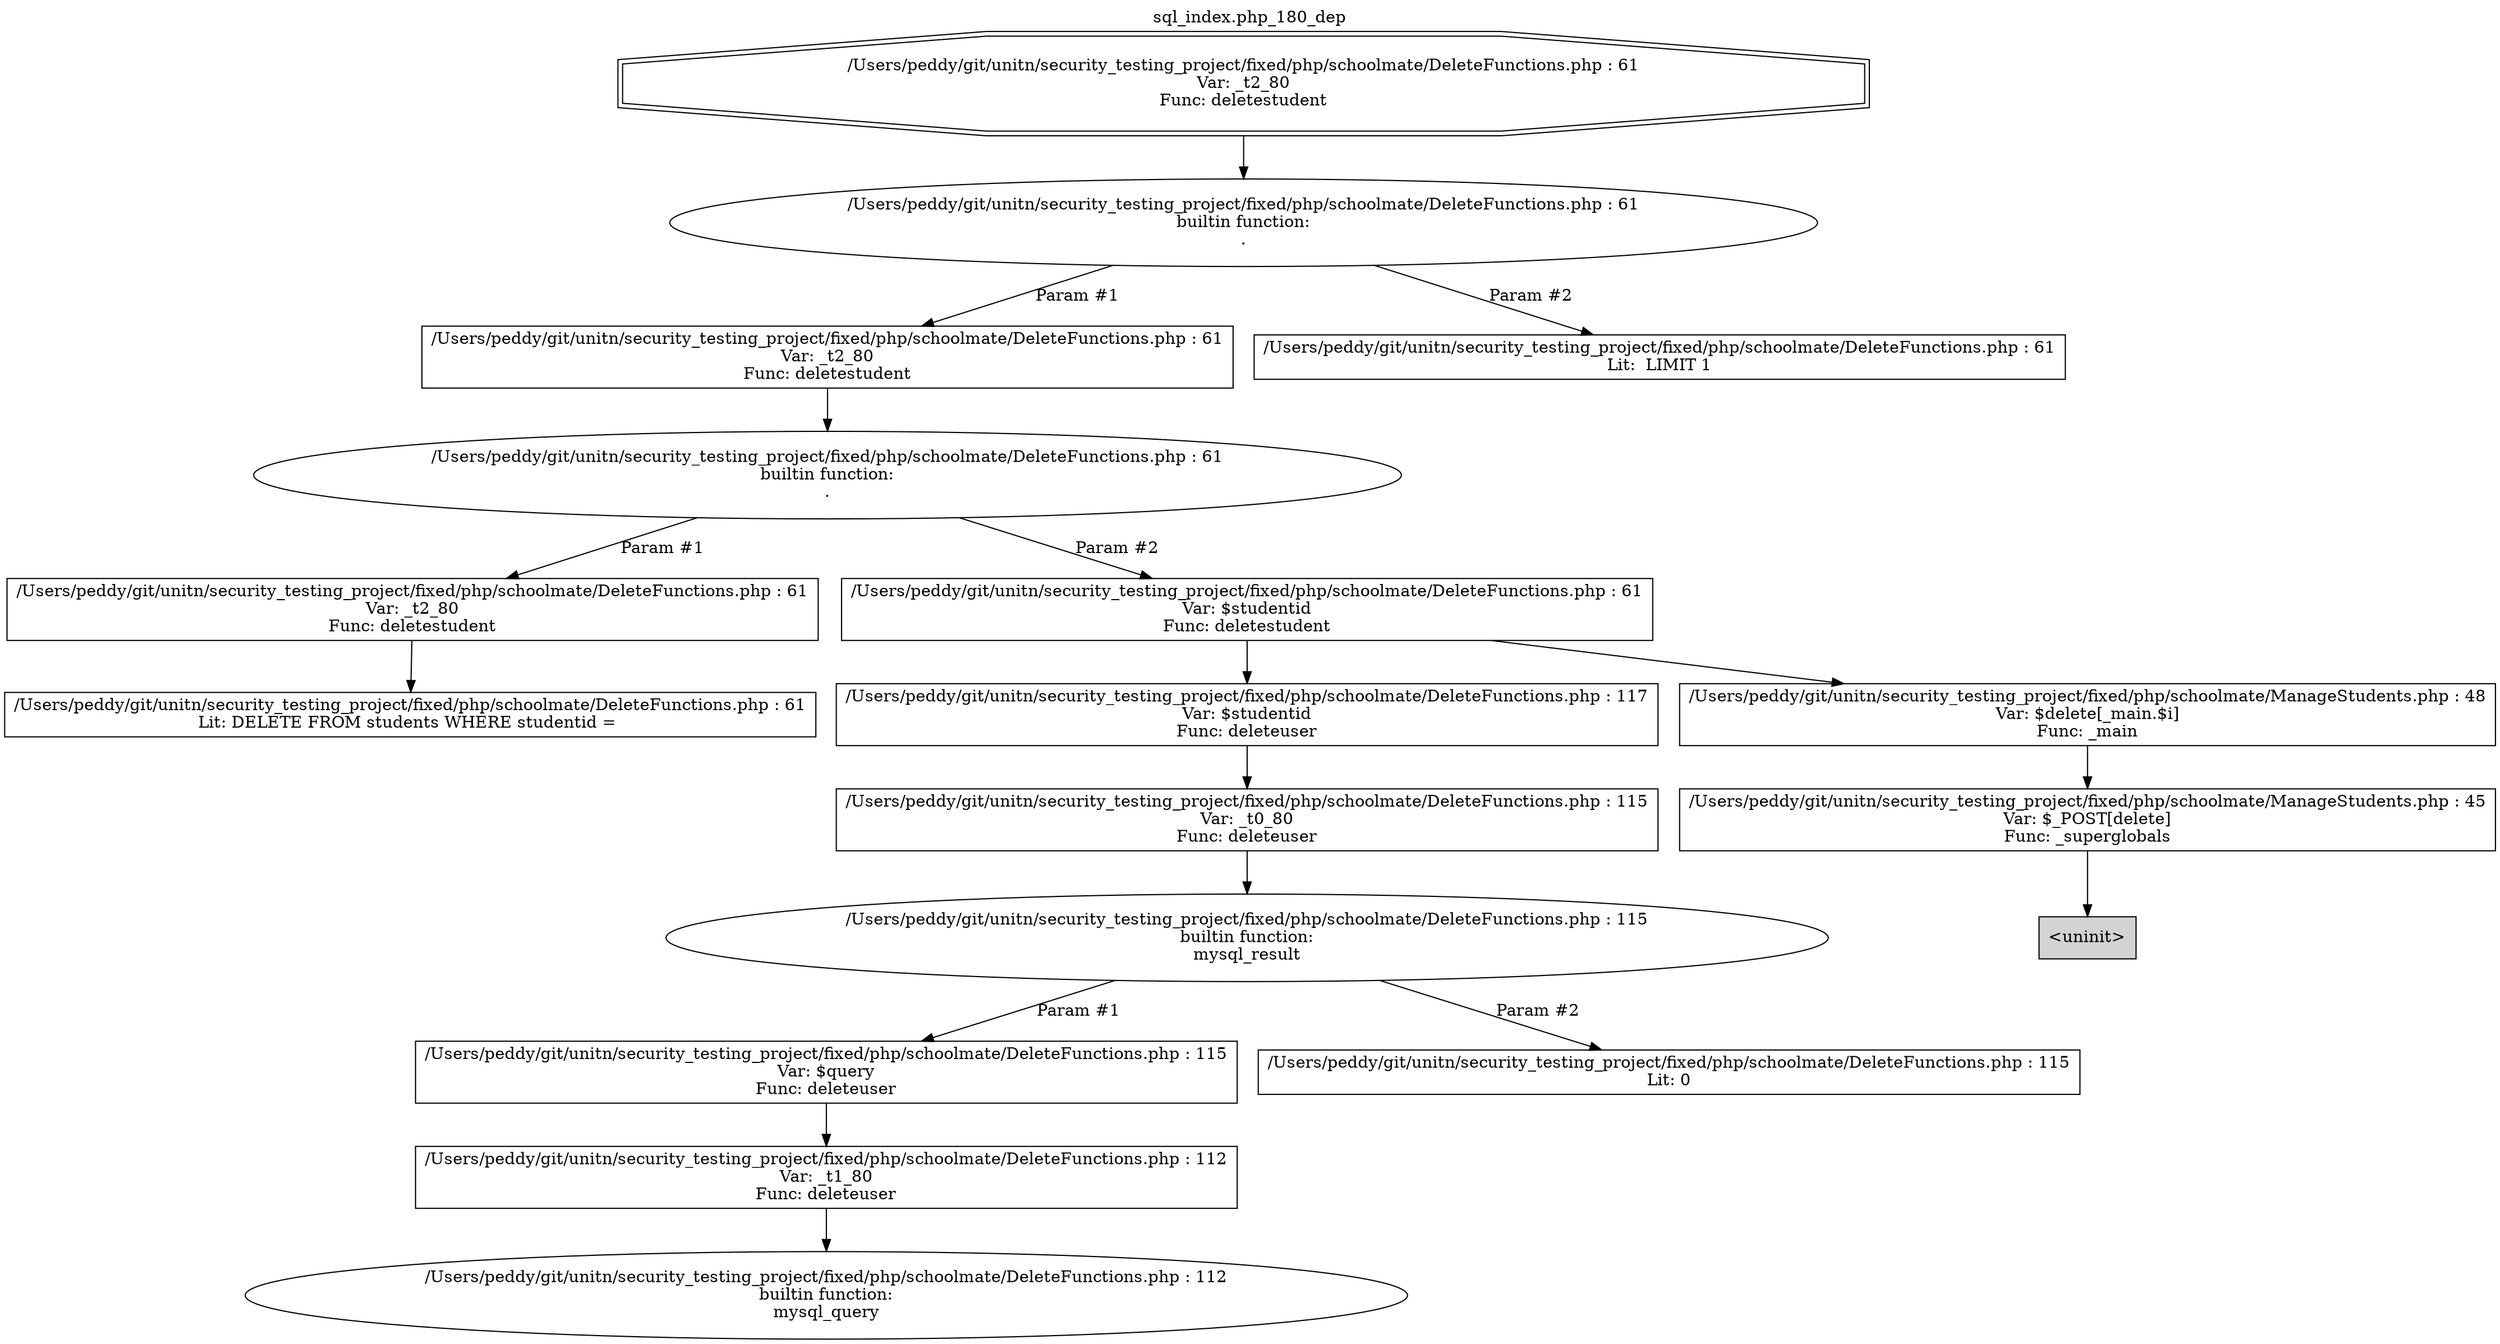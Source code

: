 digraph cfg {
  label="sql_index.php_180_dep";
  labelloc=t;
  n1 [shape=doubleoctagon, label="/Users/peddy/git/unitn/security_testing_project/fixed/php/schoolmate/DeleteFunctions.php : 61\nVar: _t2_80\nFunc: deletestudent\n"];
  n2 [shape=ellipse, label="/Users/peddy/git/unitn/security_testing_project/fixed/php/schoolmate/DeleteFunctions.php : 61\nbuiltin function:\n.\n"];
  n3 [shape=box, label="/Users/peddy/git/unitn/security_testing_project/fixed/php/schoolmate/DeleteFunctions.php : 61\nVar: _t2_80\nFunc: deletestudent\n"];
  n4 [shape=ellipse, label="/Users/peddy/git/unitn/security_testing_project/fixed/php/schoolmate/DeleteFunctions.php : 61\nbuiltin function:\n.\n"];
  n5 [shape=box, label="/Users/peddy/git/unitn/security_testing_project/fixed/php/schoolmate/DeleteFunctions.php : 61\nVar: _t2_80\nFunc: deletestudent\n"];
  n6 [shape=box, label="/Users/peddy/git/unitn/security_testing_project/fixed/php/schoolmate/DeleteFunctions.php : 61\nLit: DELETE FROM students WHERE studentid = \n"];
  n7 [shape=box, label="/Users/peddy/git/unitn/security_testing_project/fixed/php/schoolmate/DeleteFunctions.php : 61\nVar: $studentid\nFunc: deletestudent\n"];
  n8 [shape=box, label="/Users/peddy/git/unitn/security_testing_project/fixed/php/schoolmate/DeleteFunctions.php : 117\nVar: $studentid\nFunc: deleteuser\n"];
  n9 [shape=box, label="/Users/peddy/git/unitn/security_testing_project/fixed/php/schoolmate/DeleteFunctions.php : 115\nVar: _t0_80\nFunc: deleteuser\n"];
  n10 [shape=ellipse, label="/Users/peddy/git/unitn/security_testing_project/fixed/php/schoolmate/DeleteFunctions.php : 115\nbuiltin function:\nmysql_result\n"];
  n11 [shape=box, label="/Users/peddy/git/unitn/security_testing_project/fixed/php/schoolmate/DeleteFunctions.php : 115\nVar: $query\nFunc: deleteuser\n"];
  n12 [shape=box, label="/Users/peddy/git/unitn/security_testing_project/fixed/php/schoolmate/DeleteFunctions.php : 112\nVar: _t1_80\nFunc: deleteuser\n"];
  n13 [shape=ellipse, label="/Users/peddy/git/unitn/security_testing_project/fixed/php/schoolmate/DeleteFunctions.php : 112\nbuiltin function:\nmysql_query\n"];
  n14 [shape=box, label="/Users/peddy/git/unitn/security_testing_project/fixed/php/schoolmate/DeleteFunctions.php : 115\nLit: 0\n"];
  n15 [shape=box, label="/Users/peddy/git/unitn/security_testing_project/fixed/php/schoolmate/ManageStudents.php : 48\nVar: $delete[_main.$i]\nFunc: _main\n"];
  n16 [shape=box, label="/Users/peddy/git/unitn/security_testing_project/fixed/php/schoolmate/ManageStudents.php : 45\nVar: $_POST[delete]\nFunc: _superglobals\n"];
  n17 [shape=box, label="<uninit>",style=filled];
  n18 [shape=box, label="/Users/peddy/git/unitn/security_testing_project/fixed/php/schoolmate/DeleteFunctions.php : 61\nLit:  LIMIT 1\n"];
  n1 -> n2;
  n3 -> n4;
  n5 -> n6;
  n4 -> n5[label="Param #1"];
  n4 -> n7[label="Param #2"];
  n9 -> n10;
  n12 -> n13;
  n11 -> n12;
  n10 -> n11[label="Param #1"];
  n10 -> n14[label="Param #2"];
  n8 -> n9;
  n7 -> n8;
  n7 -> n15;
  n16 -> n17;
  n15 -> n16;
  n2 -> n3[label="Param #1"];
  n2 -> n18[label="Param #2"];
}
